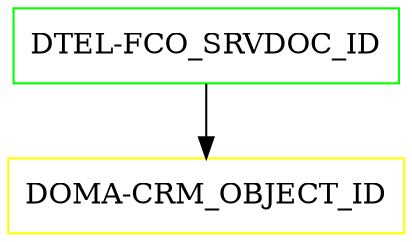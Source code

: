digraph G {
  "DTEL-FCO_SRVDOC_ID" [shape=box,color=green];
  "DOMA-CRM_OBJECT_ID" [shape=box,color=yellow,URL="./DOMA_CRM_OBJECT_ID.html"];
  "DTEL-FCO_SRVDOC_ID" -> "DOMA-CRM_OBJECT_ID";
}
